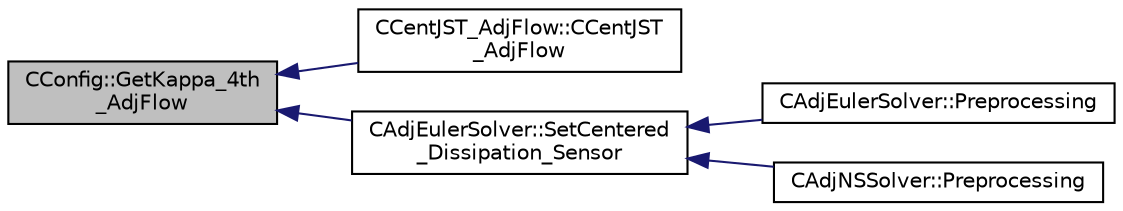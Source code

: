 digraph "CConfig::GetKappa_4th_AdjFlow"
{
  edge [fontname="Helvetica",fontsize="10",labelfontname="Helvetica",labelfontsize="10"];
  node [fontname="Helvetica",fontsize="10",shape=record];
  rankdir="LR";
  Node4579 [label="CConfig::GetKappa_4th\l_AdjFlow",height=0.2,width=0.4,color="black", fillcolor="grey75", style="filled", fontcolor="black"];
  Node4579 -> Node4580 [dir="back",color="midnightblue",fontsize="10",style="solid",fontname="Helvetica"];
  Node4580 [label="CCentJST_AdjFlow::CCentJST\l_AdjFlow",height=0.2,width=0.4,color="black", fillcolor="white", style="filled",URL="$class_c_cent_j_s_t___adj_flow.html#a7822739aeee9c8ee0f0fd72b28858572",tooltip="Constructor of the class. "];
  Node4579 -> Node4581 [dir="back",color="midnightblue",fontsize="10",style="solid",fontname="Helvetica"];
  Node4581 [label="CAdjEulerSolver::SetCentered\l_Dissipation_Sensor",height=0.2,width=0.4,color="black", fillcolor="white", style="filled",URL="$class_c_adj_euler_solver.html#af1b72ed76900f821d2f51942cb4252db",tooltip="Compute the sensor for higher order dissipation control in rotating problems. "];
  Node4581 -> Node4582 [dir="back",color="midnightblue",fontsize="10",style="solid",fontname="Helvetica"];
  Node4582 [label="CAdjEulerSolver::Preprocessing",height=0.2,width=0.4,color="black", fillcolor="white", style="filled",URL="$class_c_adj_euler_solver.html#a4ae0ed840dc8335fd921399625ba794f",tooltip="Initialize the residual vectors. "];
  Node4581 -> Node4583 [dir="back",color="midnightblue",fontsize="10",style="solid",fontname="Helvetica"];
  Node4583 [label="CAdjNSSolver::Preprocessing",height=0.2,width=0.4,color="black", fillcolor="white", style="filled",URL="$class_c_adj_n_s_solver.html#ac16dab76e2c1d86bc7d70ca9f41fd668",tooltip="Restart residual and compute gradients. "];
}
